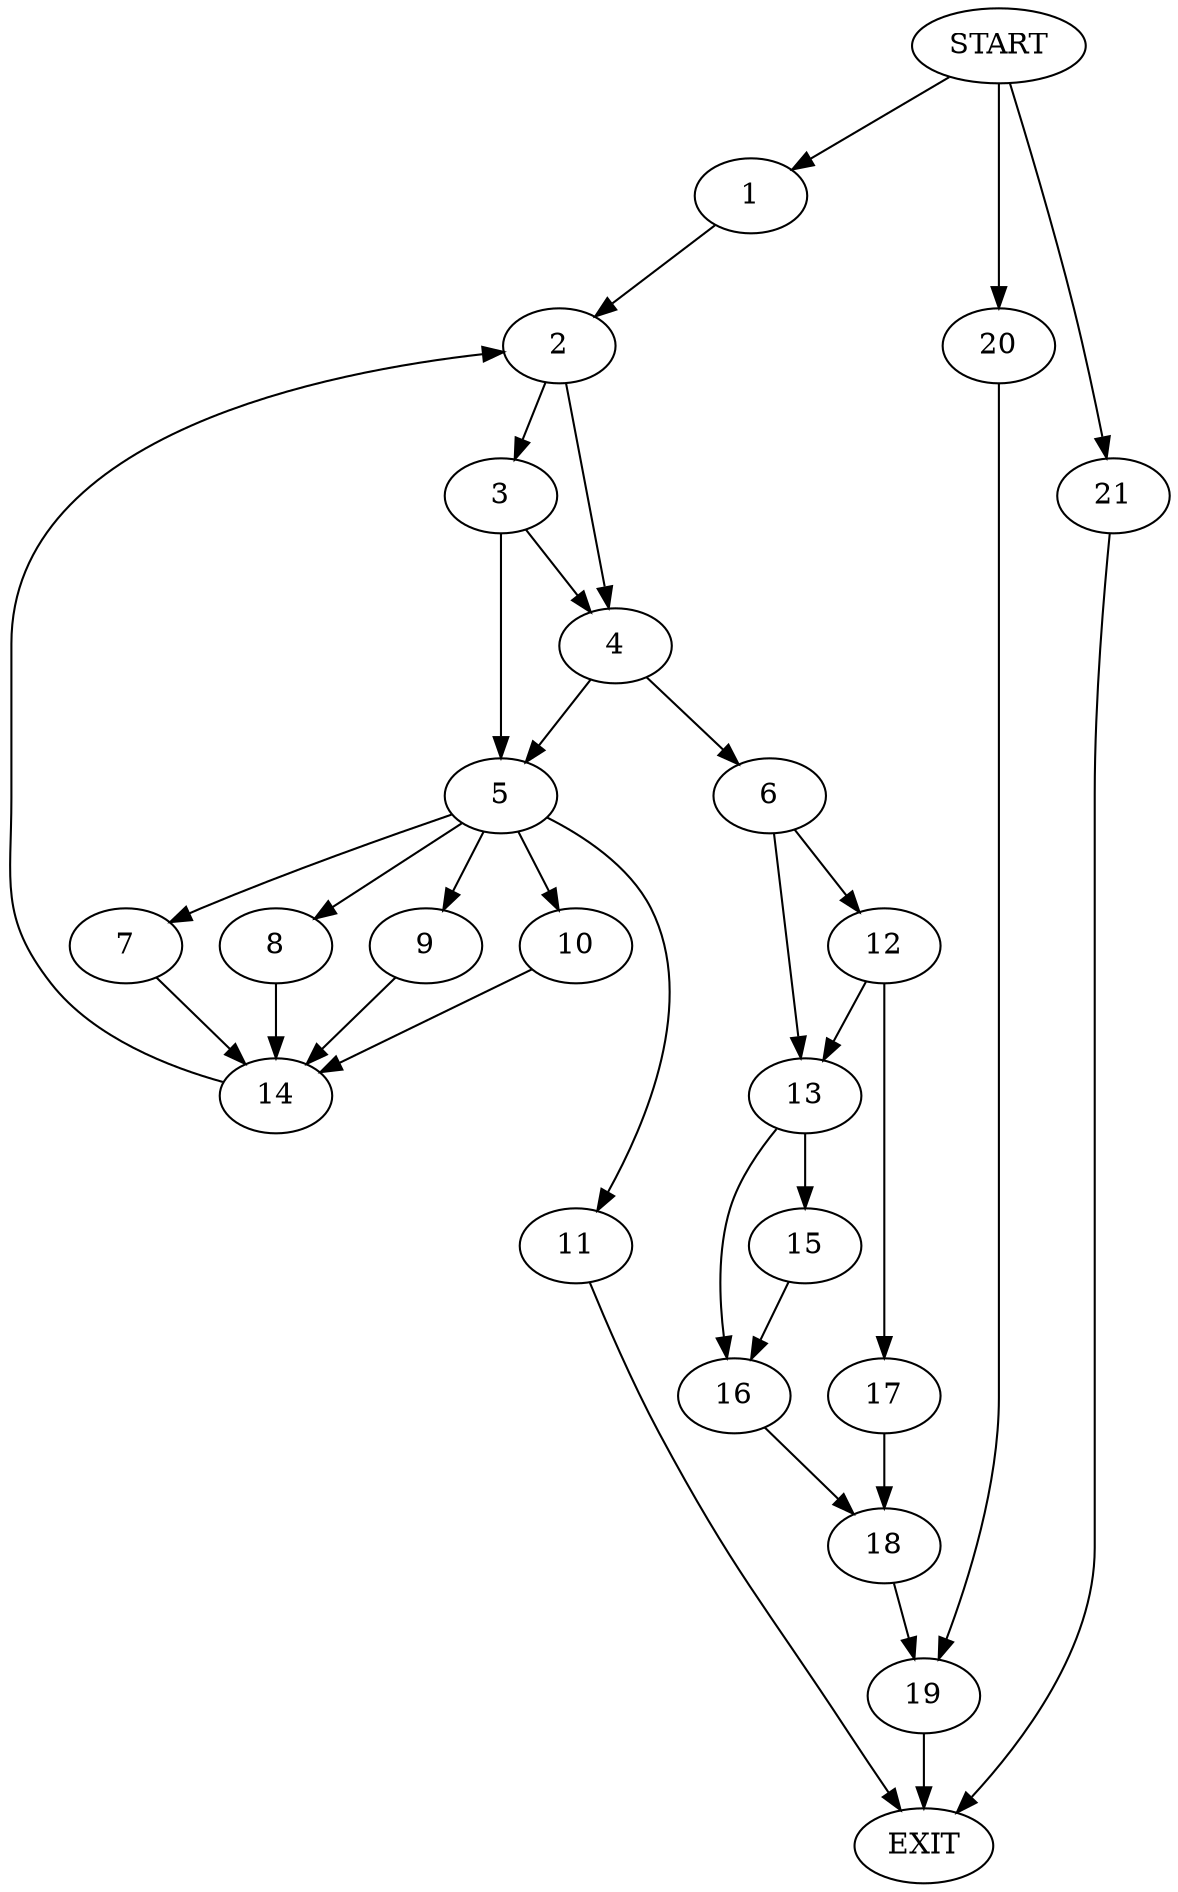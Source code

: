 digraph {
0 [label="START"];
1;
2;
3;
4;
5;
6;
7;
8;
9;
10;
11;
12;
13;
14;
15;
16;
17;
18;
19;
20;
21;
22 [label="EXIT"];
0 -> 1;
1 -> 2;
2 -> 3;
2 -> 4;
3 -> 4;
3 -> 5;
4 -> 6;
4 -> 5;
5 -> 7;
5 -> 8;
5 -> 9;
5 -> 10;
5 -> 11;
6 -> 12;
6 -> 13;
8 -> 14;
9 -> 14;
11 -> 22;
7 -> 14;
10 -> 14;
14 -> 2;
13 -> 15;
13 -> 16;
12 -> 13;
12 -> 17;
17 -> 18;
18 -> 19;
16 -> 18;
15 -> 16;
19 -> 22;
0 -> 20;
20 -> 19;
0 -> 21;
21 -> 22;
}